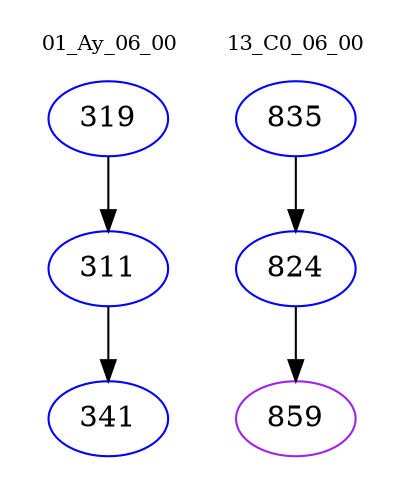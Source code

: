 digraph{
subgraph cluster_0 {
color = white
label = "01_Ay_06_00";
fontsize=10;
T0_319 [label="319", color="blue"]
T0_319 -> T0_311 [color="black"]
T0_311 [label="311", color="blue"]
T0_311 -> T0_341 [color="black"]
T0_341 [label="341", color="blue"]
}
subgraph cluster_1 {
color = white
label = "13_C0_06_00";
fontsize=10;
T1_835 [label="835", color="blue"]
T1_835 -> T1_824 [color="black"]
T1_824 [label="824", color="blue"]
T1_824 -> T1_859 [color="black"]
T1_859 [label="859", color="purple"]
}
}
